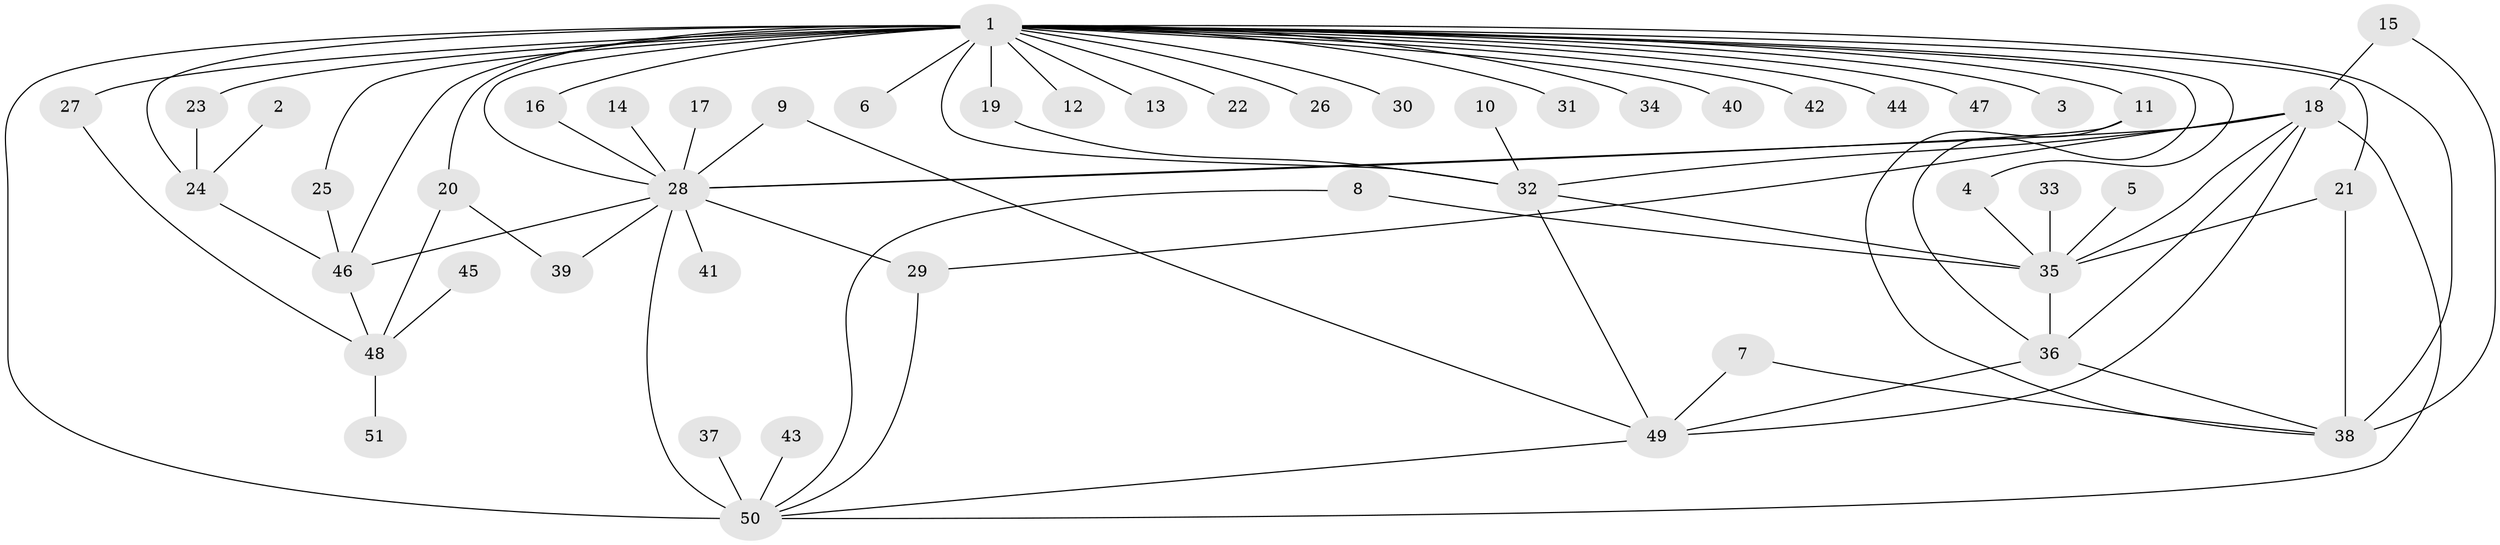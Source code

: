 // original degree distribution, {18: 0.01020408163265306, 25: 0.01020408163265306, 4: 0.11224489795918367, 6: 0.04081632653061224, 1: 0.4387755102040816, 3: 0.11224489795918367, 5: 0.030612244897959183, 7: 0.02040816326530612, 9: 0.01020408163265306, 2: 0.19387755102040816, 10: 0.01020408163265306, 11: 0.01020408163265306}
// Generated by graph-tools (version 1.1) at 2025/25/03/09/25 03:25:57]
// undirected, 51 vertices, 80 edges
graph export_dot {
graph [start="1"]
  node [color=gray90,style=filled];
  1;
  2;
  3;
  4;
  5;
  6;
  7;
  8;
  9;
  10;
  11;
  12;
  13;
  14;
  15;
  16;
  17;
  18;
  19;
  20;
  21;
  22;
  23;
  24;
  25;
  26;
  27;
  28;
  29;
  30;
  31;
  32;
  33;
  34;
  35;
  36;
  37;
  38;
  39;
  40;
  41;
  42;
  43;
  44;
  45;
  46;
  47;
  48;
  49;
  50;
  51;
  1 -- 3 [weight=1.0];
  1 -- 4 [weight=1.0];
  1 -- 6 [weight=1.0];
  1 -- 11 [weight=1.0];
  1 -- 12 [weight=1.0];
  1 -- 13 [weight=1.0];
  1 -- 16 [weight=1.0];
  1 -- 19 [weight=2.0];
  1 -- 20 [weight=1.0];
  1 -- 21 [weight=1.0];
  1 -- 22 [weight=1.0];
  1 -- 23 [weight=1.0];
  1 -- 24 [weight=2.0];
  1 -- 25 [weight=1.0];
  1 -- 26 [weight=1.0];
  1 -- 27 [weight=4.0];
  1 -- 28 [weight=2.0];
  1 -- 30 [weight=1.0];
  1 -- 31 [weight=1.0];
  1 -- 32 [weight=1.0];
  1 -- 34 [weight=1.0];
  1 -- 36 [weight=1.0];
  1 -- 38 [weight=2.0];
  1 -- 40 [weight=1.0];
  1 -- 42 [weight=2.0];
  1 -- 44 [weight=1.0];
  1 -- 46 [weight=1.0];
  1 -- 47 [weight=1.0];
  1 -- 50 [weight=3.0];
  2 -- 24 [weight=1.0];
  4 -- 35 [weight=1.0];
  5 -- 35 [weight=1.0];
  7 -- 38 [weight=1.0];
  7 -- 49 [weight=1.0];
  8 -- 35 [weight=1.0];
  8 -- 50 [weight=1.0];
  9 -- 28 [weight=1.0];
  9 -- 49 [weight=1.0];
  10 -- 32 [weight=1.0];
  11 -- 28 [weight=1.0];
  11 -- 38 [weight=1.0];
  14 -- 28 [weight=1.0];
  15 -- 18 [weight=1.0];
  15 -- 38 [weight=1.0];
  16 -- 28 [weight=1.0];
  17 -- 28 [weight=1.0];
  18 -- 28 [weight=2.0];
  18 -- 29 [weight=1.0];
  18 -- 32 [weight=1.0];
  18 -- 35 [weight=1.0];
  18 -- 36 [weight=1.0];
  18 -- 49 [weight=1.0];
  18 -- 50 [weight=1.0];
  19 -- 32 [weight=1.0];
  20 -- 39 [weight=1.0];
  20 -- 48 [weight=1.0];
  21 -- 35 [weight=1.0];
  21 -- 38 [weight=1.0];
  23 -- 24 [weight=1.0];
  24 -- 46 [weight=1.0];
  25 -- 46 [weight=1.0];
  27 -- 48 [weight=1.0];
  28 -- 29 [weight=1.0];
  28 -- 39 [weight=1.0];
  28 -- 41 [weight=1.0];
  28 -- 46 [weight=1.0];
  28 -- 50 [weight=1.0];
  29 -- 50 [weight=1.0];
  32 -- 35 [weight=1.0];
  32 -- 49 [weight=1.0];
  33 -- 35 [weight=1.0];
  35 -- 36 [weight=3.0];
  36 -- 38 [weight=1.0];
  36 -- 49 [weight=1.0];
  37 -- 50 [weight=1.0];
  43 -- 50 [weight=1.0];
  45 -- 48 [weight=1.0];
  46 -- 48 [weight=1.0];
  48 -- 51 [weight=1.0];
  49 -- 50 [weight=1.0];
}
